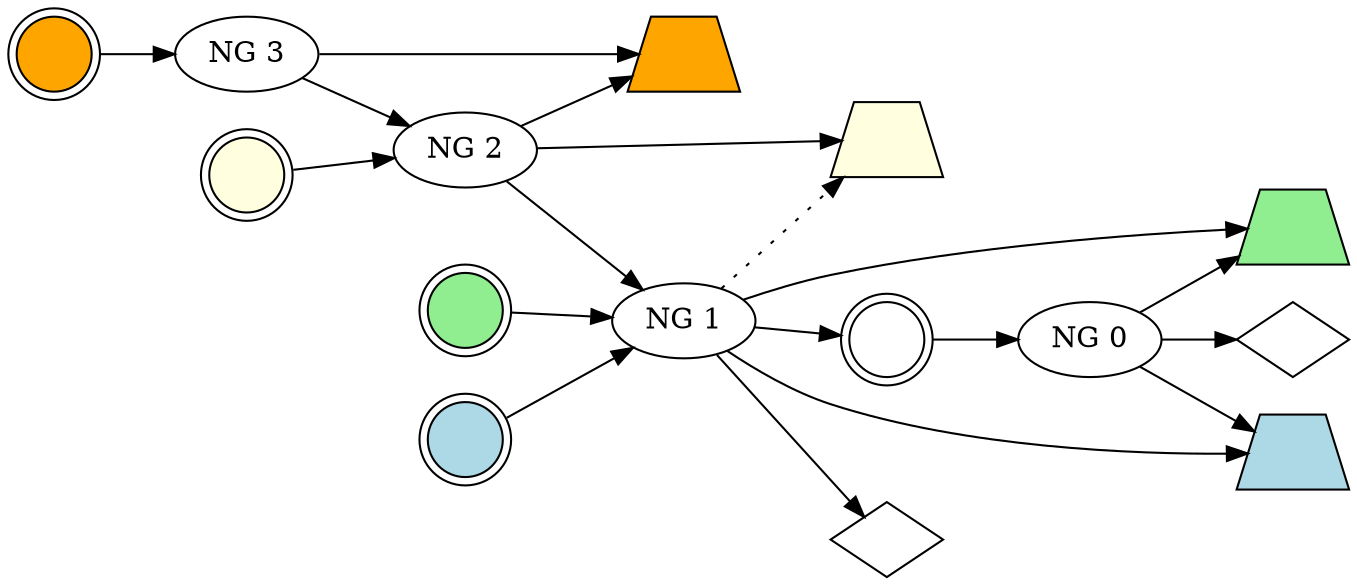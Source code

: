 digraph G {

    rankdir=LR; // 左から右に表示

    s1 [label="", shape=doublecircle];
    lp1 [label="", style=filled, shape=trapezium, fillcolor=lightgreen];
    lp2 [label="",style=filled, shape=trapezium, fillcolor=lightblue];
    lp3 [label="",style=filled, shape=trapezium, fillcolor=lightyellow];
    lp4 [label="",style=filled, shape=trapezium, fillcolor=orange];

    nlp1 [label="", shape=doublecircle, style=filled, fillcolor=lightgreen];
    nlp2 [label="", shape=doublecircle, style=filled, fillcolor=lightblue];
    nlp3 [label="", shape=doublecircle, style=filled, fillcolor=lightyellow];
    nlp4 [label="", shape=doublecircle, style=filled, fillcolor=orange];

    s0 [label="",shape=diamond];
    v0 [label="",shape=diamond];

    predict [label="NG 0"]
    learn1  [label="NG 1"]
    learn2  [label="NG 2"]
    learn3  [label="NG 3"]

    s1 -> predict
    predict -> lp1
    predict -> lp2
    predict -> v0

    nlp1 -> learn1
    nlp2 -> learn1

    learn1 -> s1
    learn1 -> lp1
    learn1 -> lp2
    learn1 -> s0
    learn1 -> lp3[style=dotted]

    nlp3 -> learn2
    learn2 -> lp3
    learn2 -> learn1
    learn2 -> lp4

    nlp4 -> learn3
    learn3 -> lp4
    learn3 -> learn2
}